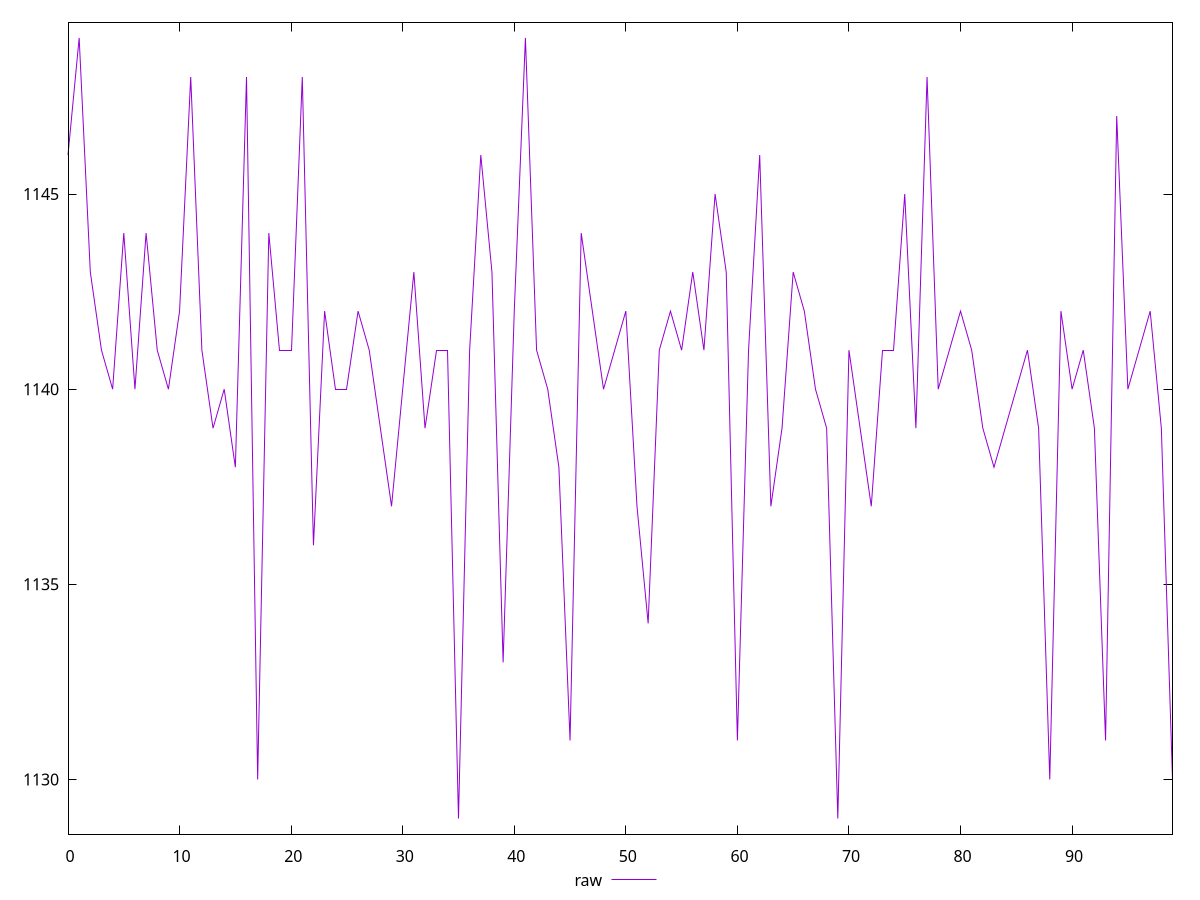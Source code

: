 reset

$raw <<EOF
0 1146
1 1149
2 1143
3 1141
4 1140
5 1144
6 1140
7 1144
8 1141
9 1140
10 1142
11 1148
12 1141
13 1139
14 1140
15 1138
16 1148
17 1130
18 1144
19 1141
20 1141
21 1148
22 1136
23 1142
24 1140
25 1140
26 1142
27 1141
28 1139
29 1137
30 1140
31 1143
32 1139
33 1141
34 1141
35 1129
36 1141
37 1146
38 1143
39 1133
40 1142
41 1149
42 1141
43 1140
44 1138
45 1131
46 1144
47 1142
48 1140
49 1141
50 1142
51 1137
52 1134
53 1141
54 1142
55 1141
56 1143
57 1141
58 1145
59 1143
60 1131
61 1141
62 1146
63 1137
64 1139
65 1143
66 1142
67 1140
68 1139
69 1129
70 1141
71 1139
72 1137
73 1141
74 1141
75 1145
76 1139
77 1148
78 1140
79 1141
80 1142
81 1141
82 1139
83 1138
84 1139
85 1140
86 1141
87 1139
88 1130
89 1142
90 1140
91 1141
92 1139
93 1131
94 1147
95 1140
96 1141
97 1142
98 1139
99 1130
EOF

set key outside below
set xrange [0:99]
set yrange [1128.6:1149.4]
set trange [1128.6:1149.4]
set terminal svg size 640, 500 enhanced background rgb 'white'
set output "reports/report_00031_2021-02-24T23-18-18.084Z/uses-rel-preload/samples/card/raw/values.svg"

plot $raw title "raw" with line

reset
